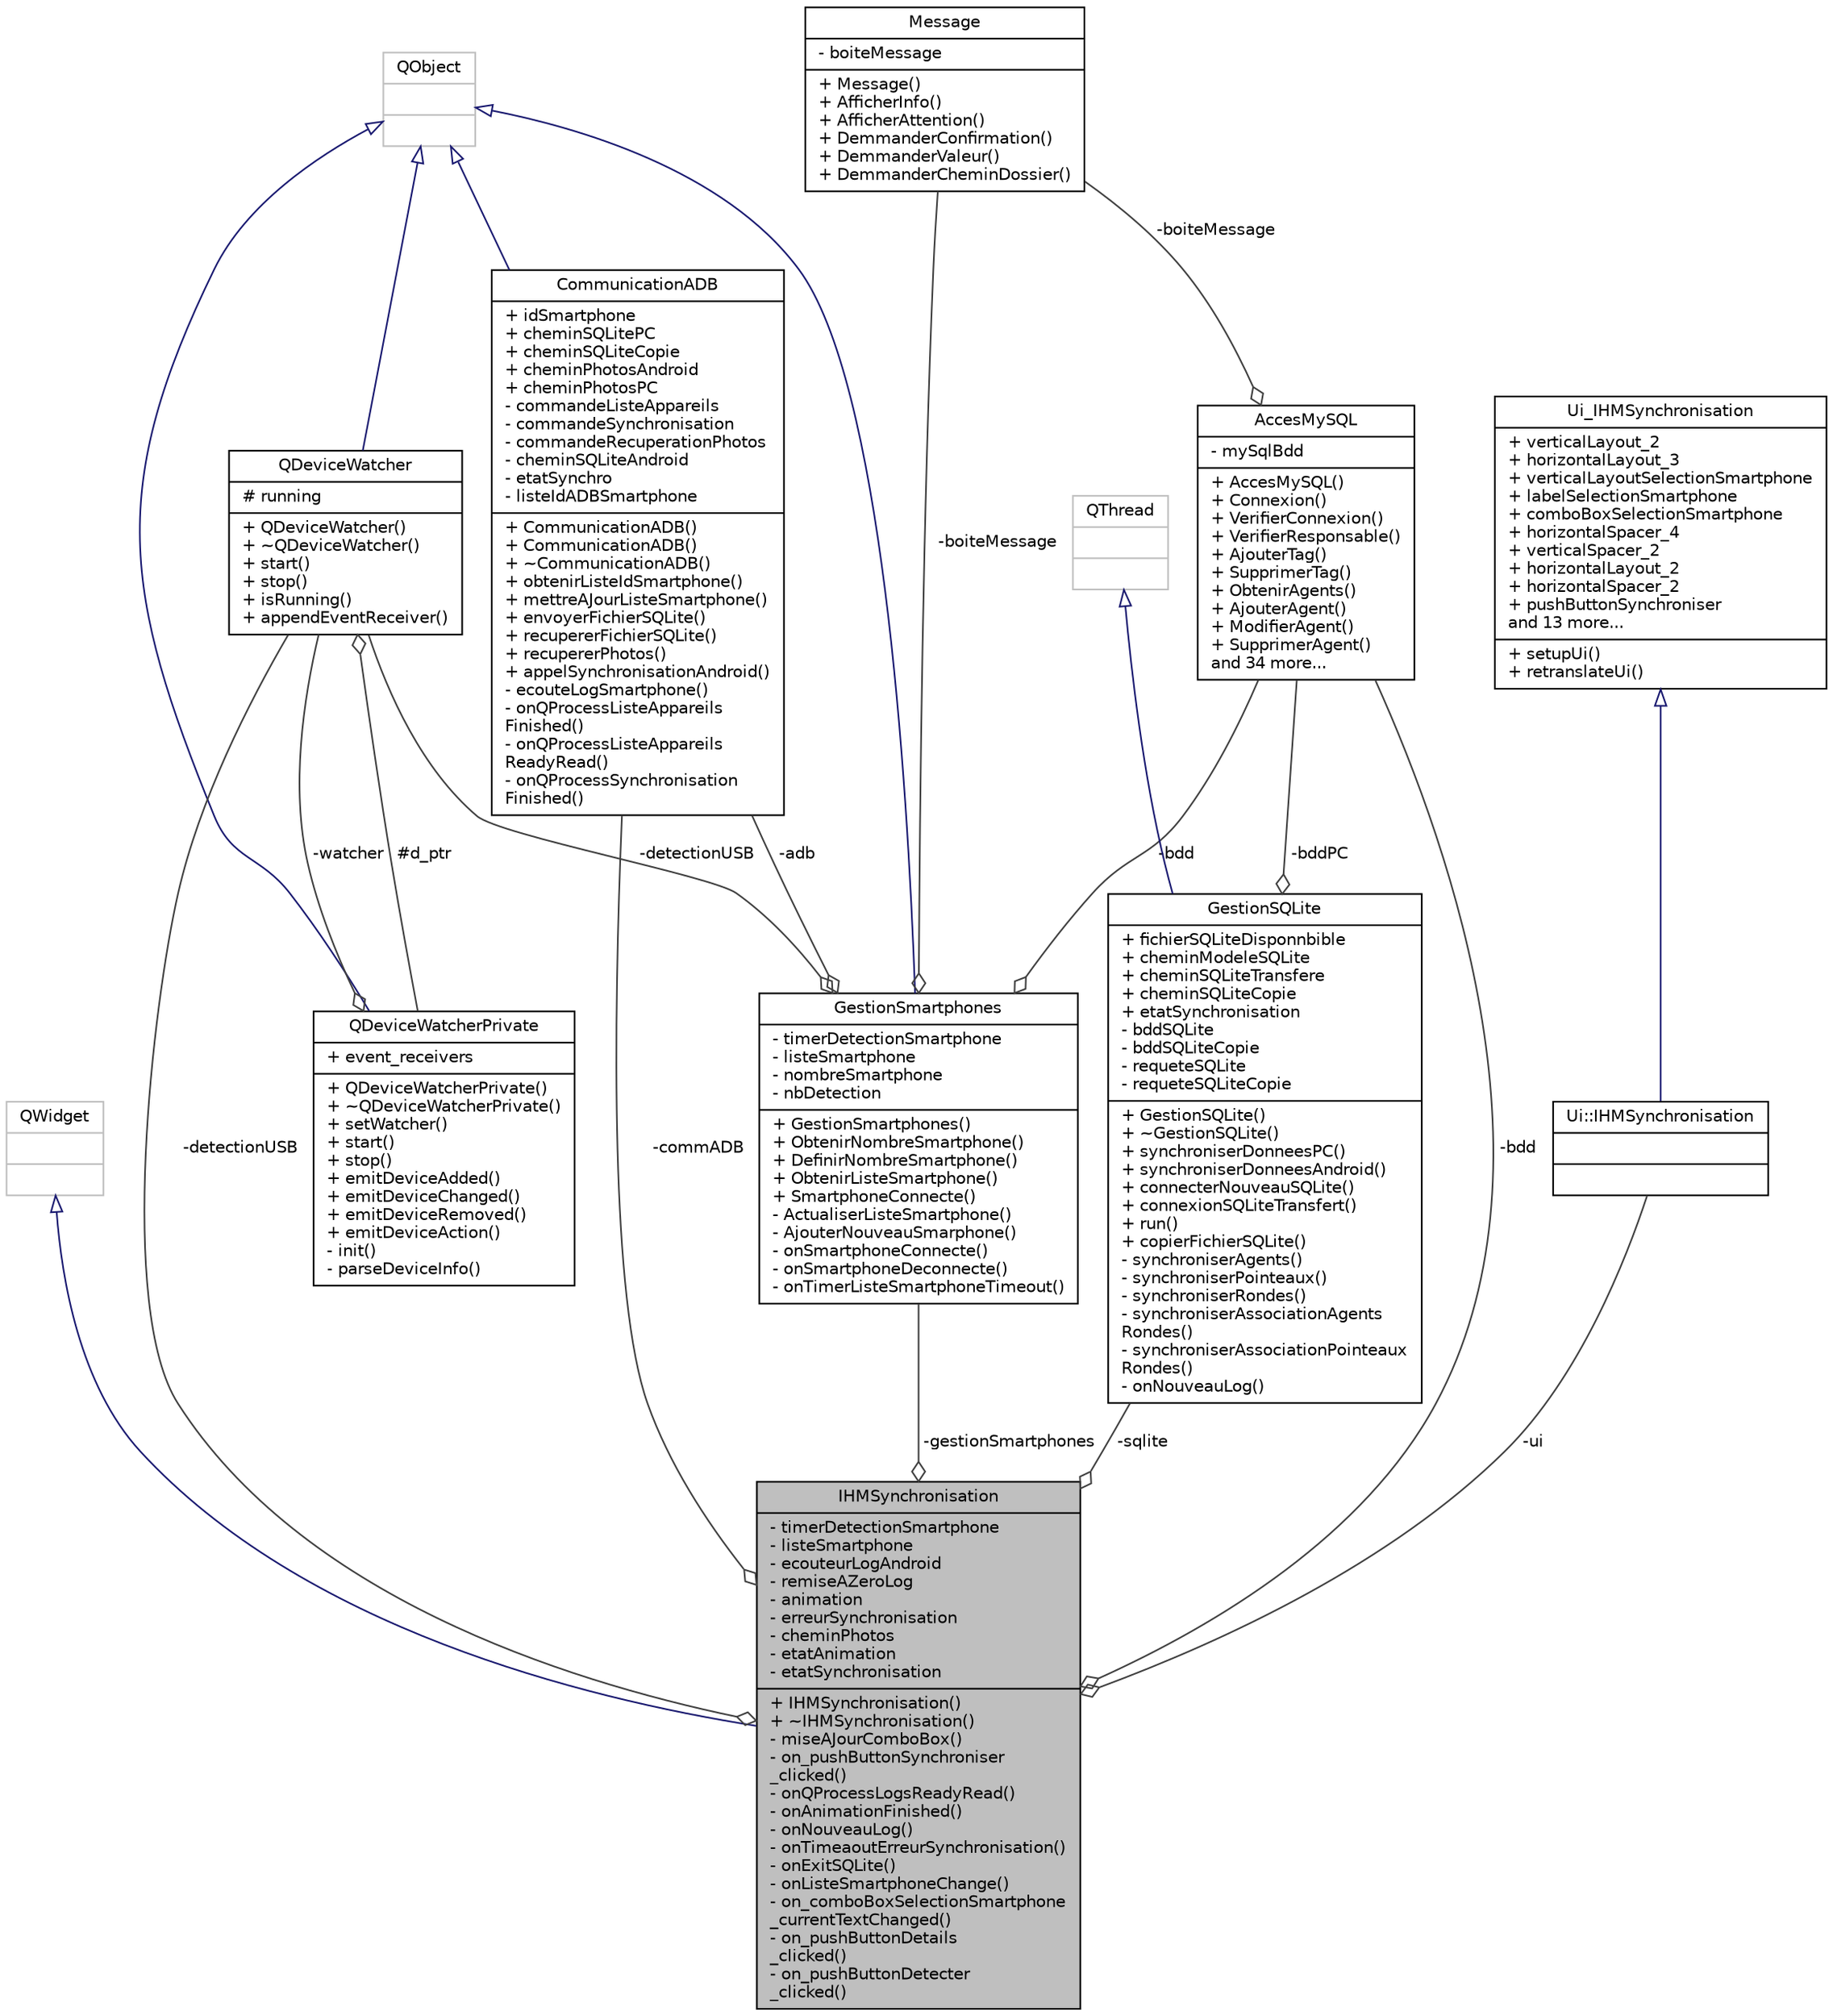 digraph "IHMSynchronisation"
{
 // LATEX_PDF_SIZE
  edge [fontname="Helvetica",fontsize="10",labelfontname="Helvetica",labelfontsize="10"];
  node [fontname="Helvetica",fontsize="10",shape=record];
  Node1 [label="{IHMSynchronisation\n|- timerDetectionSmartphone\l- listeSmartphone\l- ecouteurLogAndroid\l- remiseAZeroLog\l- animation\l- erreurSynchronisation\l- cheminPhotos\l- etatAnimation\l- etatSynchronisation\l|+ IHMSynchronisation()\l+ ~IHMSynchronisation()\l- miseAJourComboBox()\l- on_pushButtonSynchroniser\l_clicked()\l- onQProcessLogsReadyRead()\l- onAnimationFinished()\l- onNouveauLog()\l- onTimeaoutErreurSynchronisation()\l- onExitSQLite()\l- onListeSmartphoneChange()\l- on_comboBoxSelectionSmartphone\l_currentTextChanged()\l- on_pushButtonDetails\l_clicked()\l- on_pushButtonDetecter\l_clicked()\l}",height=0.2,width=0.4,color="black", fillcolor="grey75", style="filled", fontcolor="black",tooltip=" "];
  Node2 -> Node1 [dir="back",color="midnightblue",fontsize="10",style="solid",arrowtail="onormal"];
  Node2 [label="{QWidget\n||}",height=0.2,width=0.4,color="grey75", fillcolor="white", style="filled",tooltip=" "];
  Node3 -> Node1 [color="grey25",fontsize="10",style="solid",label=" -commADB" ,arrowhead="odiamond"];
  Node3 [label="{CommunicationADB\n|+ idSmartphone\l+ cheminSQLitePC\l+ cheminSQLiteCopie\l+ cheminPhotosAndroid\l+ cheminPhotosPC\l- commandeListeAppareils\l- commandeSynchronisation\l- commandeRecuperationPhotos\l- cheminSQLiteAndroid\l- etatSynchro\l- listeIdADBSmartphone\l|+ CommunicationADB()\l+ CommunicationADB()\l+ ~CommunicationADB()\l+ obtenirListeIdSmartphone()\l+ mettreAJourListeSmartphone()\l+ envoyerFichierSQLite()\l+ recupererFichierSQLite()\l+ recupererPhotos()\l+ appelSynchronisationAndroid()\l- ecouteLogSmartphone()\l- onQProcessListeAppareils\lFinished()\l- onQProcessListeAppareils\lReadyRead()\l- onQProcessSynchronisation\lFinished()\l}",height=0.2,width=0.4,color="black", fillcolor="white", style="filled",URL="$class_communication_a_d_b.html",tooltip=" "];
  Node4 -> Node3 [dir="back",color="midnightblue",fontsize="10",style="solid",arrowtail="onormal"];
  Node4 [label="{QObject\n||}",height=0.2,width=0.4,color="grey75", fillcolor="white", style="filled",tooltip=" "];
  Node5 -> Node1 [color="grey25",fontsize="10",style="solid",label=" -gestionSmartphones" ,arrowhead="odiamond"];
  Node5 [label="{GestionSmartphones\n|- timerDetectionSmartphone\l- listeSmartphone\l- nombreSmartphone\l- nbDetection\l|+ GestionSmartphones()\l+ ObtenirNombreSmartphone()\l+ DefinirNombreSmartphone()\l+ ObtenirListeSmartphone()\l+ SmartphoneConnecte()\l- ActualiserListeSmartphone()\l- AjouterNouveauSmarphone()\l- onSmartphoneConnecte()\l- onSmartphoneDeconnecte()\l- onTimerListeSmartphoneTimeout()\l}",height=0.2,width=0.4,color="black", fillcolor="white", style="filled",URL="$class_gestion_smartphones.html",tooltip=" "];
  Node4 -> Node5 [dir="back",color="midnightblue",fontsize="10",style="solid",arrowtail="onormal"];
  Node3 -> Node5 [color="grey25",fontsize="10",style="solid",label=" -adb" ,arrowhead="odiamond"];
  Node6 -> Node5 [color="grey25",fontsize="10",style="solid",label=" -detectionUSB" ,arrowhead="odiamond"];
  Node6 [label="{QDeviceWatcher\n|# running\l|+ QDeviceWatcher()\l+ ~QDeviceWatcher()\l+ start()\l+ stop()\l+ isRunning()\l+ appendEventReceiver()\l}",height=0.2,width=0.4,color="black", fillcolor="white", style="filled",URL="$class_q_device_watcher.html",tooltip=" "];
  Node4 -> Node6 [dir="back",color="midnightblue",fontsize="10",style="solid",arrowtail="onormal"];
  Node7 -> Node6 [color="grey25",fontsize="10",style="solid",label=" #d_ptr" ,arrowhead="odiamond"];
  Node7 [label="{QDeviceWatcherPrivate\n|+ event_receivers\l|+ QDeviceWatcherPrivate()\l+ ~QDeviceWatcherPrivate()\l+ setWatcher()\l+ start()\l+ stop()\l+ emitDeviceAdded()\l+ emitDeviceChanged()\l+ emitDeviceRemoved()\l+ emitDeviceAction()\l- init()\l- parseDeviceInfo()\l}",height=0.2,width=0.4,color="black", fillcolor="white", style="filled",URL="$class_q_device_watcher_private.html",tooltip=" "];
  Node4 -> Node7 [dir="back",color="midnightblue",fontsize="10",style="solid",arrowtail="onormal"];
  Node6 -> Node7 [color="grey25",fontsize="10",style="solid",label=" -watcher" ,arrowhead="odiamond"];
  Node8 -> Node5 [color="grey25",fontsize="10",style="solid",label=" -boiteMessage" ,arrowhead="odiamond"];
  Node8 [label="{Message\n|- boiteMessage\l|+ Message()\l+ AfficherInfo()\l+ AfficherAttention()\l+ DemmanderConfirmation()\l+ DemmanderValeur()\l+ DemmanderCheminDossier()\l}",height=0.2,width=0.4,color="black", fillcolor="white", style="filled",URL="$class_message.html",tooltip=" "];
  Node9 -> Node5 [color="grey25",fontsize="10",style="solid",label=" -bdd" ,arrowhead="odiamond"];
  Node9 [label="{AccesMySQL\n|- mySqlBdd\l|+ AccesMySQL()\l+ Connexion()\l+ VerifierConnexion()\l+ VerifierResponsable()\l+ AjouterTag()\l+ SupprimerTag()\l+ ObtenirAgents()\l+ AjouterAgent()\l+ ModifierAgent()\l+ SupprimerAgent()\land 34 more...\l}",height=0.2,width=0.4,color="black", fillcolor="white", style="filled",URL="$class_acces_my_s_q_l.html",tooltip=" "];
  Node8 -> Node9 [color="grey25",fontsize="10",style="solid",label=" -boiteMessage" ,arrowhead="odiamond"];
  Node6 -> Node1 [color="grey25",fontsize="10",style="solid",label=" -detectionUSB" ,arrowhead="odiamond"];
  Node9 -> Node1 [color="grey25",fontsize="10",style="solid",label=" -bdd" ,arrowhead="odiamond"];
  Node10 -> Node1 [color="grey25",fontsize="10",style="solid",label=" -sqlite" ,arrowhead="odiamond"];
  Node10 [label="{GestionSQLite\n|+ fichierSQLiteDisponnbible\l+ cheminModeleSQLite\l+ cheminSQLiteTransfere\l+ cheminSQLiteCopie\l+ etatSynchronisation\l- bddSQLite\l- bddSQLiteCopie\l- requeteSQLite\l- requeteSQLiteCopie\l|+ GestionSQLite()\l+ ~GestionSQLite()\l+ synchroniserDonneesPC()\l+ synchroniserDonneesAndroid()\l+ connecterNouveauSQLite()\l+ connexionSQLiteTransfert()\l+ run()\l+ copierFichierSQLite()\l- synchroniserAgents()\l- synchroniserPointeaux()\l- synchroniserRondes()\l- synchroniserAssociationAgents\lRondes()\l- synchroniserAssociationPointeaux\lRondes()\l- onNouveauLog()\l}",height=0.2,width=0.4,color="black", fillcolor="white", style="filled",URL="$class_gestion_s_q_lite.html",tooltip=" "];
  Node11 -> Node10 [dir="back",color="midnightblue",fontsize="10",style="solid",arrowtail="onormal"];
  Node11 [label="{QThread\n||}",height=0.2,width=0.4,color="grey75", fillcolor="white", style="filled",tooltip=" "];
  Node9 -> Node10 [color="grey25",fontsize="10",style="solid",label=" -bddPC" ,arrowhead="odiamond"];
  Node12 -> Node1 [color="grey25",fontsize="10",style="solid",label=" -ui" ,arrowhead="odiamond"];
  Node12 [label="{Ui::IHMSynchronisation\n||}",height=0.2,width=0.4,color="black", fillcolor="white", style="filled",URL="$class_ui_1_1_i_h_m_synchronisation.html",tooltip=" "];
  Node13 -> Node12 [dir="back",color="midnightblue",fontsize="10",style="solid",arrowtail="onormal"];
  Node13 [label="{Ui_IHMSynchronisation\n|+ verticalLayout_2\l+ horizontalLayout_3\l+ verticalLayoutSelectionSmartphone\l+ labelSelectionSmartphone\l+ comboBoxSelectionSmartphone\l+ horizontalSpacer_4\l+ verticalSpacer_2\l+ horizontalLayout_2\l+ horizontalSpacer_2\l+ pushButtonSynchroniser\land 13 more...\l|+ setupUi()\l+ retranslateUi()\l}",height=0.2,width=0.4,color="black", fillcolor="white", style="filled",URL="$class_ui___i_h_m_synchronisation.html",tooltip=" "];
}
